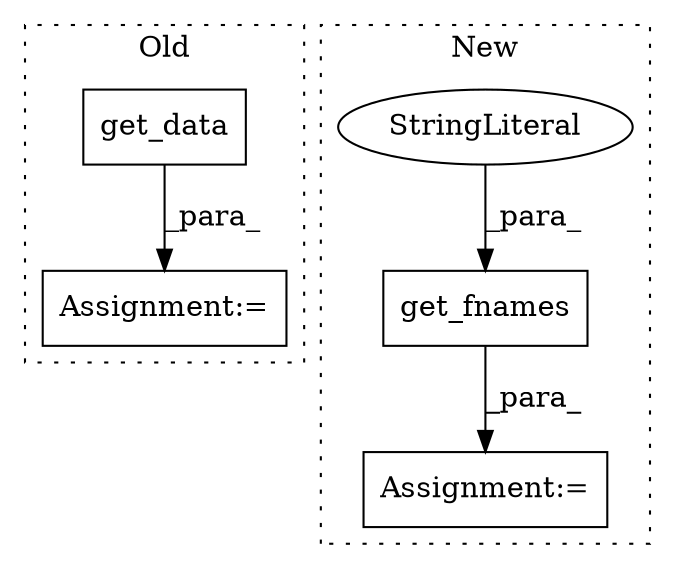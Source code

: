 digraph G {
subgraph cluster0 {
1 [label="get_data" a="32" s="480" l="10" shape="box"];
5 [label="Assignment:=" a="7" s="475" l="1" shape="box"];
label = "Old";
style="dotted";
}
subgraph cluster1 {
2 [label="get_fnames" a="32" s="481,511" l="11,1" shape="box"];
3 [label="Assignment:=" a="7" s="479" l="2" shape="box"];
4 [label="StringLiteral" a="45" s="492" l="19" shape="ellipse"];
label = "New";
style="dotted";
}
1 -> 5 [label="_para_"];
2 -> 3 [label="_para_"];
4 -> 2 [label="_para_"];
}